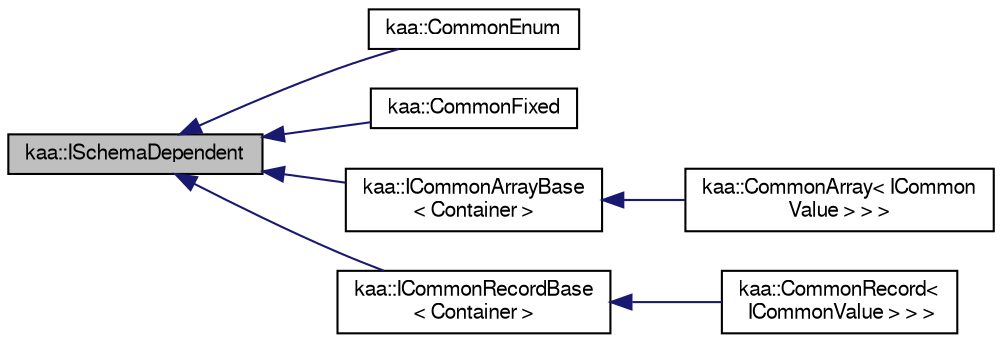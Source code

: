 digraph "kaa::ISchemaDependent"
{
  bgcolor="transparent";
  edge [fontname="FreeSans",fontsize="10",labelfontname="FreeSans",labelfontsize="10"];
  node [fontname="FreeSans",fontsize="10",shape=record];
  rankdir="LR";
  Node1 [label="kaa::ISchemaDependent",height=0.2,width=0.4,color="black", fillcolor="grey75", style="filled" fontcolor="black"];
  Node1 -> Node2 [dir="back",color="midnightblue",fontsize="10",style="solid",fontname="FreeSans"];
  Node2 [label="kaa::CommonEnum",height=0.2,width=0.4,color="black",URL="$classkaa_1_1CommonEnum.html"];
  Node1 -> Node3 [dir="back",color="midnightblue",fontsize="10",style="solid",fontname="FreeSans"];
  Node3 [label="kaa::CommonFixed",height=0.2,width=0.4,color="black",URL="$classkaa_1_1CommonFixed.html"];
  Node1 -> Node4 [dir="back",color="midnightblue",fontsize="10",style="solid",fontname="FreeSans"];
  Node4 [label="kaa::ICommonArrayBase\l\< Container \>",height=0.2,width=0.4,color="black",URL="$classkaa_1_1ICommonArrayBase.html"];
  Node4 -> Node5 [dir="back",color="midnightblue",fontsize="10",style="solid",fontname="FreeSans"];
  Node5 [label="kaa::CommonArray\< ICommon\lValue \> \> \>",height=0.2,width=0.4,color="black",URL="$classkaa_1_1CommonArray.html"];
  Node1 -> Node6 [dir="back",color="midnightblue",fontsize="10",style="solid",fontname="FreeSans"];
  Node6 [label="kaa::ICommonRecordBase\l\< Container \>",height=0.2,width=0.4,color="black",URL="$classkaa_1_1ICommonRecordBase.html"];
  Node6 -> Node7 [dir="back",color="midnightblue",fontsize="10",style="solid",fontname="FreeSans"];
  Node7 [label="kaa::CommonRecord\<\l ICommonValue \> \> \>",height=0.2,width=0.4,color="black",URL="$classkaa_1_1CommonRecord.html"];
}
